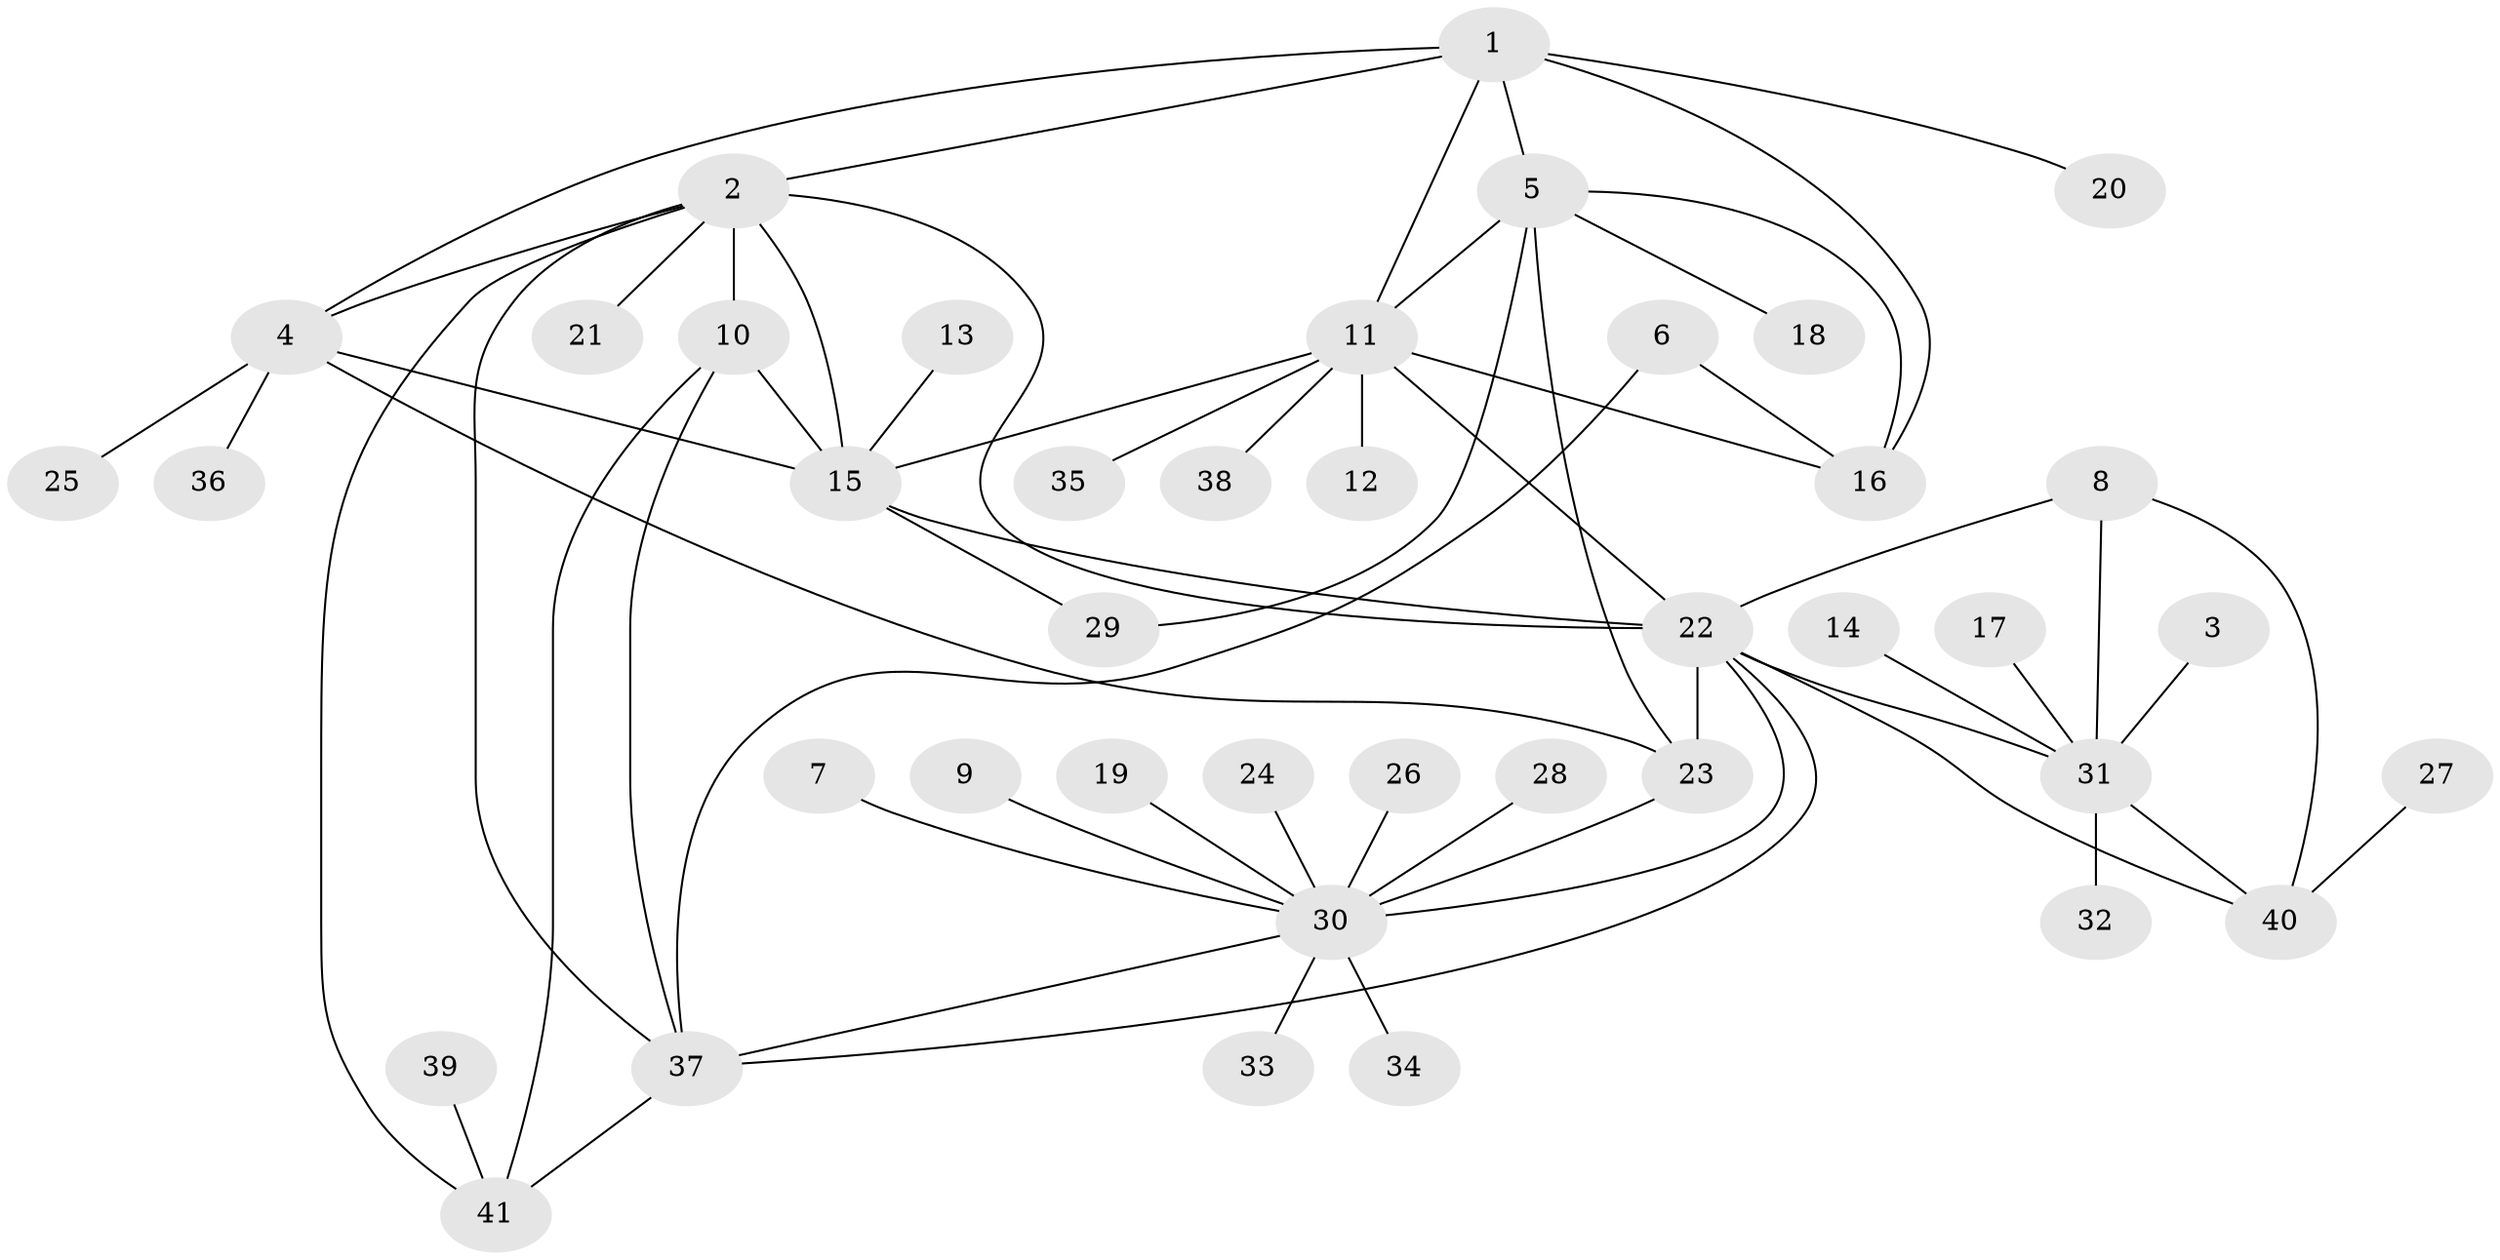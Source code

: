 // original degree distribution, {5: 0.07407407407407407, 7: 0.04938271604938271, 8: 0.037037037037037035, 6: 0.04938271604938271, 4: 0.024691358024691357, 14: 0.012345679012345678, 3: 0.06172839506172839, 1: 0.5308641975308642, 2: 0.16049382716049382}
// Generated by graph-tools (version 1.1) at 2025/50/03/09/25 03:50:33]
// undirected, 41 vertices, 62 edges
graph export_dot {
graph [start="1"]
  node [color=gray90,style=filled];
  1;
  2;
  3;
  4;
  5;
  6;
  7;
  8;
  9;
  10;
  11;
  12;
  13;
  14;
  15;
  16;
  17;
  18;
  19;
  20;
  21;
  22;
  23;
  24;
  25;
  26;
  27;
  28;
  29;
  30;
  31;
  32;
  33;
  34;
  35;
  36;
  37;
  38;
  39;
  40;
  41;
  1 -- 2 [weight=1.0];
  1 -- 4 [weight=1.0];
  1 -- 5 [weight=1.0];
  1 -- 11 [weight=1.0];
  1 -- 16 [weight=1.0];
  1 -- 20 [weight=1.0];
  2 -- 4 [weight=1.0];
  2 -- 10 [weight=1.0];
  2 -- 15 [weight=2.0];
  2 -- 21 [weight=1.0];
  2 -- 22 [weight=1.0];
  2 -- 37 [weight=1.0];
  2 -- 41 [weight=1.0];
  3 -- 31 [weight=1.0];
  4 -- 15 [weight=2.0];
  4 -- 23 [weight=1.0];
  4 -- 25 [weight=1.0];
  4 -- 36 [weight=1.0];
  5 -- 11 [weight=1.0];
  5 -- 16 [weight=1.0];
  5 -- 18 [weight=1.0];
  5 -- 23 [weight=1.0];
  5 -- 29 [weight=1.0];
  6 -- 16 [weight=1.0];
  6 -- 37 [weight=1.0];
  7 -- 30 [weight=1.0];
  8 -- 22 [weight=1.0];
  8 -- 31 [weight=1.0];
  8 -- 40 [weight=1.0];
  9 -- 30 [weight=1.0];
  10 -- 15 [weight=1.0];
  10 -- 37 [weight=1.0];
  10 -- 41 [weight=1.0];
  11 -- 12 [weight=1.0];
  11 -- 15 [weight=1.0];
  11 -- 16 [weight=1.0];
  11 -- 22 [weight=1.0];
  11 -- 35 [weight=1.0];
  11 -- 38 [weight=1.0];
  13 -- 15 [weight=1.0];
  14 -- 31 [weight=1.0];
  15 -- 22 [weight=1.0];
  15 -- 29 [weight=1.0];
  17 -- 31 [weight=1.0];
  19 -- 30 [weight=1.0];
  22 -- 23 [weight=2.0];
  22 -- 30 [weight=1.0];
  22 -- 31 [weight=1.0];
  22 -- 37 [weight=1.0];
  22 -- 40 [weight=1.0];
  23 -- 30 [weight=2.0];
  24 -- 30 [weight=1.0];
  26 -- 30 [weight=1.0];
  27 -- 40 [weight=1.0];
  28 -- 30 [weight=1.0];
  30 -- 33 [weight=1.0];
  30 -- 34 [weight=1.0];
  30 -- 37 [weight=1.0];
  31 -- 32 [weight=1.0];
  31 -- 40 [weight=1.0];
  37 -- 41 [weight=1.0];
  39 -- 41 [weight=1.0];
}

